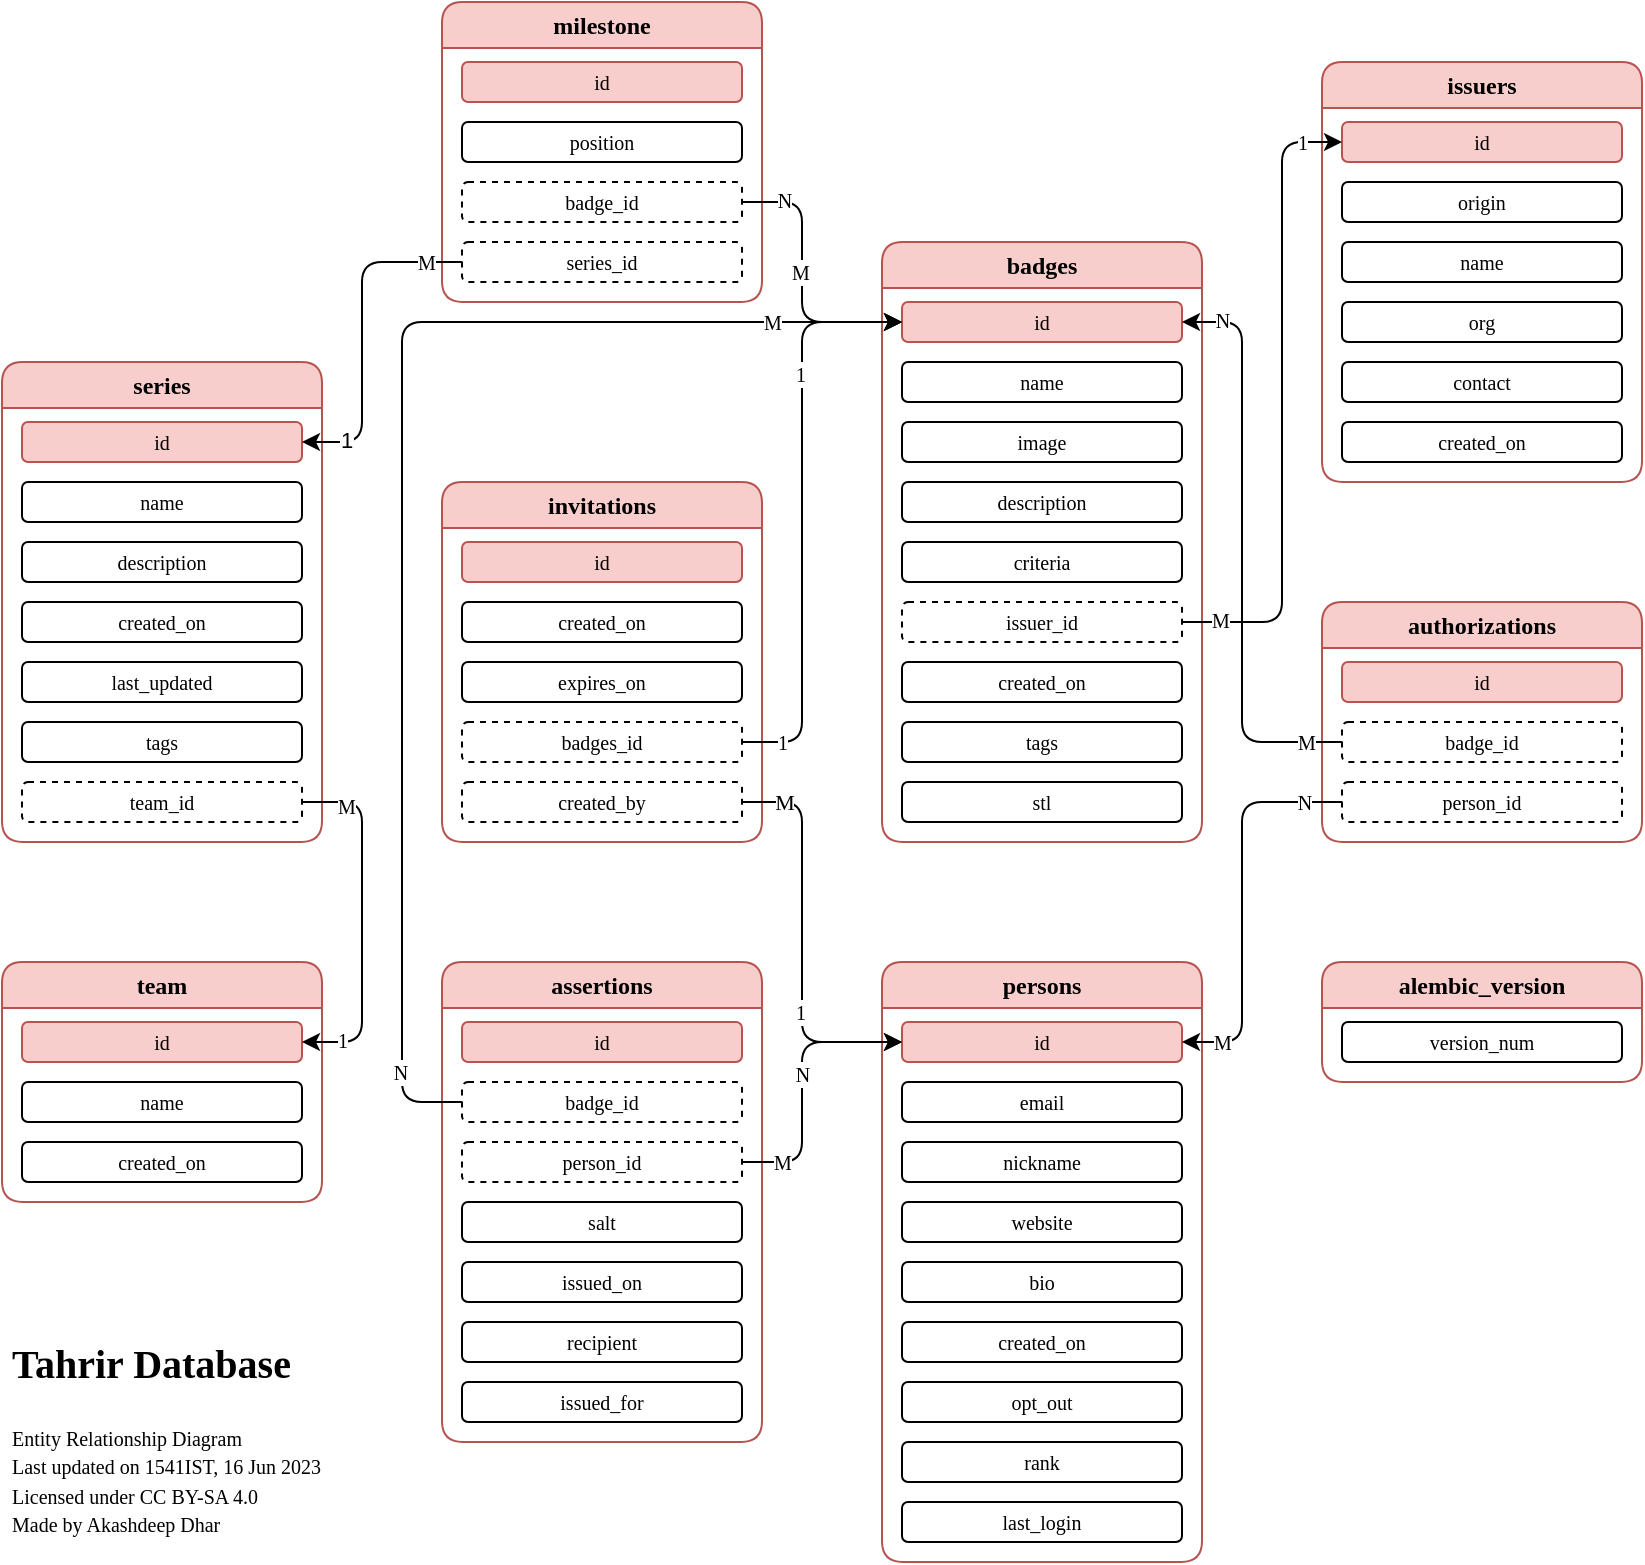 <mxfile version="21.4.0" type="device">
  <diagram name="Page-1" id="tG-fi7jxVLDGpoVH_Wuy">
    <mxGraphModel dx="1756" dy="1751" grid="1" gridSize="10" guides="1" tooltips="1" connect="1" arrows="1" fold="1" page="1" pageScale="1" pageWidth="850" pageHeight="1100" math="0" shadow="0">
      <root>
        <mxCell id="0" />
        <mxCell id="1" parent="0" />
        <mxCell id="z2xYvnzUwYUdNyKTKD9s-1" value="&lt;font data-font-src=&quot;https://fonts.googleapis.com/css?family=JetBrains+Mono&quot; face=&quot;JetBrains Mono&quot;&gt;alembic_version&lt;/font&gt;" style="swimlane;whiteSpace=wrap;html=1;rounded=1;fillColor=#f8cecc;strokeColor=#b85450;" parent="1" vertex="1">
          <mxGeometry x="520" y="180" width="160" height="60" as="geometry" />
        </mxCell>
        <mxCell id="z2xYvnzUwYUdNyKTKD9s-5" value="&lt;font style=&quot;font-size: 10px;&quot; data-font-src=&quot;https://fonts.googleapis.com/css?family=JetBrains+Mono&quot; face=&quot;JetBrains Mono&quot;&gt;version_num&lt;/font&gt;" style="rounded=1;whiteSpace=wrap;html=1;" parent="z2xYvnzUwYUdNyKTKD9s-1" vertex="1">
          <mxGeometry x="10" y="30" width="140" height="20" as="geometry" />
        </mxCell>
        <mxCell id="z2xYvnzUwYUdNyKTKD9s-3" value="&lt;font face=&quot;JetBrains Mono&quot;&gt;assertions&lt;/font&gt;" style="swimlane;whiteSpace=wrap;html=1;rounded=1;fillColor=#f8cecc;strokeColor=#b85450;" parent="1" vertex="1">
          <mxGeometry x="80" y="180" width="160" height="240" as="geometry" />
        </mxCell>
        <mxCell id="z2xYvnzUwYUdNyKTKD9s-7" value="&lt;font face=&quot;JetBrains Mono&quot;&gt;&lt;span style=&quot;font-size: 10px;&quot;&gt;id&lt;/span&gt;&lt;/font&gt;" style="rounded=1;whiteSpace=wrap;html=1;fillColor=#f8cecc;strokeColor=#b85450;" parent="z2xYvnzUwYUdNyKTKD9s-3" vertex="1">
          <mxGeometry x="10" y="30" width="140" height="20" as="geometry" />
        </mxCell>
        <mxCell id="z2xYvnzUwYUdNyKTKD9s-8" value="&lt;font face=&quot;JetBrains Mono&quot;&gt;&lt;span style=&quot;font-size: 10px;&quot;&gt;badge_id&lt;/span&gt;&lt;/font&gt;" style="rounded=1;whiteSpace=wrap;html=1;dashed=1;" parent="z2xYvnzUwYUdNyKTKD9s-3" vertex="1">
          <mxGeometry x="10" y="60" width="140" height="20" as="geometry" />
        </mxCell>
        <mxCell id="z2xYvnzUwYUdNyKTKD9s-9" value="&lt;font face=&quot;JetBrains Mono&quot;&gt;&lt;span style=&quot;font-size: 10px;&quot;&gt;person_id&lt;/span&gt;&lt;/font&gt;" style="rounded=1;whiteSpace=wrap;html=1;dashed=1;" parent="z2xYvnzUwYUdNyKTKD9s-3" vertex="1">
          <mxGeometry x="10" y="90" width="140" height="20" as="geometry" />
        </mxCell>
        <mxCell id="z2xYvnzUwYUdNyKTKD9s-10" value="&lt;font face=&quot;JetBrains Mono&quot;&gt;&lt;span style=&quot;font-size: 10px;&quot;&gt;salt&lt;/span&gt;&lt;/font&gt;" style="rounded=1;whiteSpace=wrap;html=1;" parent="z2xYvnzUwYUdNyKTKD9s-3" vertex="1">
          <mxGeometry x="10" y="120" width="140" height="20" as="geometry" />
        </mxCell>
        <mxCell id="z2xYvnzUwYUdNyKTKD9s-11" value="&lt;font face=&quot;JetBrains Mono&quot;&gt;&lt;span style=&quot;font-size: 10px;&quot;&gt;issued_on&lt;/span&gt;&lt;/font&gt;" style="rounded=1;whiteSpace=wrap;html=1;" parent="z2xYvnzUwYUdNyKTKD9s-3" vertex="1">
          <mxGeometry x="10" y="150" width="140" height="20" as="geometry" />
        </mxCell>
        <mxCell id="z2xYvnzUwYUdNyKTKD9s-12" value="&lt;font face=&quot;JetBrains Mono&quot;&gt;&lt;span style=&quot;font-size: 10px;&quot;&gt;recipient&lt;/span&gt;&lt;/font&gt;" style="rounded=1;whiteSpace=wrap;html=1;" parent="z2xYvnzUwYUdNyKTKD9s-3" vertex="1">
          <mxGeometry x="10" y="180" width="140" height="20" as="geometry" />
        </mxCell>
        <mxCell id="z2xYvnzUwYUdNyKTKD9s-13" value="&lt;font face=&quot;JetBrains Mono&quot;&gt;&lt;span style=&quot;font-size: 10px;&quot;&gt;issued_for&lt;/span&gt;&lt;/font&gt;" style="rounded=1;whiteSpace=wrap;html=1;" parent="z2xYvnzUwYUdNyKTKD9s-3" vertex="1">
          <mxGeometry x="10" y="210" width="140" height="20" as="geometry" />
        </mxCell>
        <mxCell id="z2xYvnzUwYUdNyKTKD9s-14" value="&lt;font face=&quot;JetBrains Mono&quot;&gt;authorizations&lt;/font&gt;" style="swimlane;whiteSpace=wrap;html=1;rounded=1;fillColor=#f8cecc;strokeColor=#b85450;" parent="1" vertex="1">
          <mxGeometry x="520" width="160" height="120" as="geometry" />
        </mxCell>
        <mxCell id="z2xYvnzUwYUdNyKTKD9s-15" value="&lt;font face=&quot;JetBrains Mono&quot;&gt;&lt;span style=&quot;font-size: 10px;&quot;&gt;id&lt;/span&gt;&lt;/font&gt;" style="rounded=1;whiteSpace=wrap;html=1;strokeWidth=1;fillColor=#f8cecc;strokeColor=#b85450;" parent="z2xYvnzUwYUdNyKTKD9s-14" vertex="1">
          <mxGeometry x="10" y="30" width="140" height="20" as="geometry" />
        </mxCell>
        <mxCell id="z2xYvnzUwYUdNyKTKD9s-16" value="&lt;font face=&quot;JetBrains Mono&quot;&gt;&lt;span style=&quot;font-size: 10px;&quot;&gt;badge_id&lt;/span&gt;&lt;/font&gt;" style="rounded=1;whiteSpace=wrap;html=1;dashed=1;" parent="z2xYvnzUwYUdNyKTKD9s-14" vertex="1">
          <mxGeometry x="10" y="60" width="140" height="20" as="geometry" />
        </mxCell>
        <mxCell id="z2xYvnzUwYUdNyKTKD9s-17" value="&lt;font face=&quot;JetBrains Mono&quot;&gt;&lt;span style=&quot;font-size: 10px;&quot;&gt;person_id&lt;/span&gt;&lt;/font&gt;" style="rounded=1;whiteSpace=wrap;html=1;dashed=1;" parent="z2xYvnzUwYUdNyKTKD9s-14" vertex="1">
          <mxGeometry x="10" y="90" width="140" height="20" as="geometry" />
        </mxCell>
        <mxCell id="z2xYvnzUwYUdNyKTKD9s-22" value="&lt;font face=&quot;JetBrains Mono&quot;&gt;badges&lt;/font&gt;" style="swimlane;whiteSpace=wrap;html=1;rounded=1;fillColor=#f8cecc;strokeColor=#b85450;" parent="1" vertex="1">
          <mxGeometry x="300" y="-180" width="160" height="300" as="geometry" />
        </mxCell>
        <mxCell id="z2xYvnzUwYUdNyKTKD9s-23" value="&lt;font face=&quot;JetBrains Mono&quot;&gt;&lt;span style=&quot;font-size: 10px;&quot;&gt;id&lt;/span&gt;&lt;/font&gt;" style="rounded=1;whiteSpace=wrap;html=1;fillColor=#f8cecc;strokeColor=#b85450;glass=0;" parent="z2xYvnzUwYUdNyKTKD9s-22" vertex="1">
          <mxGeometry x="10" y="30" width="140" height="20" as="geometry" />
        </mxCell>
        <mxCell id="z2xYvnzUwYUdNyKTKD9s-24" value="&lt;font face=&quot;JetBrains Mono&quot;&gt;&lt;span style=&quot;font-size: 10px;&quot;&gt;name&lt;/span&gt;&lt;/font&gt;" style="rounded=1;whiteSpace=wrap;html=1;" parent="z2xYvnzUwYUdNyKTKD9s-22" vertex="1">
          <mxGeometry x="10" y="60" width="140" height="20" as="geometry" />
        </mxCell>
        <mxCell id="z2xYvnzUwYUdNyKTKD9s-25" value="&lt;font face=&quot;JetBrains Mono&quot;&gt;&lt;span style=&quot;font-size: 10px;&quot;&gt;image&lt;/span&gt;&lt;/font&gt;" style="rounded=1;whiteSpace=wrap;html=1;" parent="z2xYvnzUwYUdNyKTKD9s-22" vertex="1">
          <mxGeometry x="10" y="90" width="140" height="20" as="geometry" />
        </mxCell>
        <mxCell id="z2xYvnzUwYUdNyKTKD9s-26" value="&lt;font face=&quot;JetBrains Mono&quot;&gt;&lt;span style=&quot;font-size: 10px;&quot;&gt;description&lt;/span&gt;&lt;/font&gt;" style="rounded=1;whiteSpace=wrap;html=1;" parent="z2xYvnzUwYUdNyKTKD9s-22" vertex="1">
          <mxGeometry x="10" y="120" width="140" height="20" as="geometry" />
        </mxCell>
        <mxCell id="z2xYvnzUwYUdNyKTKD9s-27" value="&lt;font face=&quot;JetBrains Mono&quot;&gt;&lt;span style=&quot;font-size: 10px;&quot;&gt;criteria&lt;/span&gt;&lt;/font&gt;" style="rounded=1;whiteSpace=wrap;html=1;" parent="z2xYvnzUwYUdNyKTKD9s-22" vertex="1">
          <mxGeometry x="10" y="150" width="140" height="20" as="geometry" />
        </mxCell>
        <mxCell id="z2xYvnzUwYUdNyKTKD9s-28" value="&lt;font face=&quot;JetBrains Mono&quot;&gt;&lt;span style=&quot;font-size: 10px;&quot;&gt;issuer_id&lt;/span&gt;&lt;/font&gt;" style="rounded=1;whiteSpace=wrap;html=1;dashed=1;" parent="z2xYvnzUwYUdNyKTKD9s-22" vertex="1">
          <mxGeometry x="10" y="180" width="140" height="20" as="geometry" />
        </mxCell>
        <mxCell id="z2xYvnzUwYUdNyKTKD9s-29" value="&lt;font face=&quot;JetBrains Mono&quot;&gt;&lt;span style=&quot;font-size: 10px;&quot;&gt;created_on&lt;/span&gt;&lt;/font&gt;" style="rounded=1;whiteSpace=wrap;html=1;" parent="z2xYvnzUwYUdNyKTKD9s-22" vertex="1">
          <mxGeometry x="10" y="210" width="140" height="20" as="geometry" />
        </mxCell>
        <mxCell id="z2xYvnzUwYUdNyKTKD9s-30" value="&lt;font face=&quot;JetBrains Mono&quot;&gt;&lt;span style=&quot;font-size: 10px;&quot;&gt;tags&lt;/span&gt;&lt;/font&gt;" style="rounded=1;whiteSpace=wrap;html=1;" parent="z2xYvnzUwYUdNyKTKD9s-22" vertex="1">
          <mxGeometry x="10" y="240" width="140" height="20" as="geometry" />
        </mxCell>
        <mxCell id="z2xYvnzUwYUdNyKTKD9s-31" value="&lt;font face=&quot;JetBrains Mono&quot;&gt;&lt;span style=&quot;font-size: 10px;&quot;&gt;stl&lt;/span&gt;&lt;/font&gt;" style="rounded=1;whiteSpace=wrap;html=1;" parent="z2xYvnzUwYUdNyKTKD9s-22" vertex="1">
          <mxGeometry x="10" y="270" width="140" height="20" as="geometry" />
        </mxCell>
        <mxCell id="z2xYvnzUwYUdNyKTKD9s-40" value="&lt;font face=&quot;JetBrains Mono&quot;&gt;issuers&lt;/font&gt;" style="swimlane;whiteSpace=wrap;html=1;rounded=1;fillColor=#f8cecc;strokeColor=#b85450;" parent="1" vertex="1">
          <mxGeometry x="520" y="-270" width="160" height="210" as="geometry" />
        </mxCell>
        <mxCell id="z2xYvnzUwYUdNyKTKD9s-41" value="&lt;font face=&quot;JetBrains Mono&quot;&gt;&lt;span style=&quot;font-size: 10px;&quot;&gt;id&lt;/span&gt;&lt;/font&gt;" style="rounded=1;whiteSpace=wrap;html=1;strokeWidth=1;fillColor=#f8cecc;strokeColor=#b85450;" parent="z2xYvnzUwYUdNyKTKD9s-40" vertex="1">
          <mxGeometry x="10" y="30" width="140" height="20" as="geometry" />
        </mxCell>
        <mxCell id="z2xYvnzUwYUdNyKTKD9s-42" value="&lt;font face=&quot;JetBrains Mono&quot;&gt;&lt;span style=&quot;font-size: 10px;&quot;&gt;origin&lt;/span&gt;&lt;/font&gt;" style="rounded=1;whiteSpace=wrap;html=1;" parent="z2xYvnzUwYUdNyKTKD9s-40" vertex="1">
          <mxGeometry x="10" y="60" width="140" height="20" as="geometry" />
        </mxCell>
        <mxCell id="z2xYvnzUwYUdNyKTKD9s-43" value="&lt;font face=&quot;JetBrains Mono&quot;&gt;&lt;span style=&quot;font-size: 10px;&quot;&gt;name&lt;/span&gt;&lt;/font&gt;" style="rounded=1;whiteSpace=wrap;html=1;" parent="z2xYvnzUwYUdNyKTKD9s-40" vertex="1">
          <mxGeometry x="10" y="90" width="140" height="20" as="geometry" />
        </mxCell>
        <mxCell id="z2xYvnzUwYUdNyKTKD9s-44" value="&lt;font face=&quot;JetBrains Mono&quot;&gt;&lt;span style=&quot;font-size: 10px;&quot;&gt;org&lt;/span&gt;&lt;/font&gt;" style="rounded=1;whiteSpace=wrap;html=1;" parent="z2xYvnzUwYUdNyKTKD9s-40" vertex="1">
          <mxGeometry x="10" y="120" width="140" height="20" as="geometry" />
        </mxCell>
        <mxCell id="z2xYvnzUwYUdNyKTKD9s-45" value="&lt;font face=&quot;JetBrains Mono&quot;&gt;&lt;span style=&quot;font-size: 10px;&quot;&gt;contact&lt;/span&gt;&lt;/font&gt;" style="rounded=1;whiteSpace=wrap;html=1;" parent="z2xYvnzUwYUdNyKTKD9s-40" vertex="1">
          <mxGeometry x="10" y="150" width="140" height="20" as="geometry" />
        </mxCell>
        <mxCell id="z2xYvnzUwYUdNyKTKD9s-46" value="&lt;font face=&quot;JetBrains Mono&quot;&gt;&lt;span style=&quot;font-size: 10px;&quot;&gt;created_on&lt;/span&gt;&lt;/font&gt;" style="rounded=1;whiteSpace=wrap;html=1;" parent="z2xYvnzUwYUdNyKTKD9s-40" vertex="1">
          <mxGeometry x="10" y="180" width="140" height="20" as="geometry" />
        </mxCell>
        <mxCell id="z2xYvnzUwYUdNyKTKD9s-47" value="&lt;font face=&quot;JetBrains Mono&quot;&gt;milestone&lt;/font&gt;" style="swimlane;whiteSpace=wrap;html=1;rounded=1;fillColor=#f8cecc;strokeColor=#b85450;" parent="1" vertex="1">
          <mxGeometry x="80" y="-300" width="160" height="150" as="geometry" />
        </mxCell>
        <mxCell id="z2xYvnzUwYUdNyKTKD9s-48" value="&lt;font face=&quot;JetBrains Mono&quot;&gt;&lt;span style=&quot;font-size: 10px;&quot;&gt;id&lt;/span&gt;&lt;/font&gt;" style="rounded=1;whiteSpace=wrap;html=1;strokeWidth=1;fillColor=#f8cecc;strokeColor=#b85450;" parent="z2xYvnzUwYUdNyKTKD9s-47" vertex="1">
          <mxGeometry x="10" y="30" width="140" height="20" as="geometry" />
        </mxCell>
        <mxCell id="z2xYvnzUwYUdNyKTKD9s-49" value="&lt;font face=&quot;JetBrains Mono&quot;&gt;&lt;span style=&quot;font-size: 10px;&quot;&gt;position&lt;/span&gt;&lt;/font&gt;" style="rounded=1;whiteSpace=wrap;html=1;" parent="z2xYvnzUwYUdNyKTKD9s-47" vertex="1">
          <mxGeometry x="10" y="60" width="140" height="20" as="geometry" />
        </mxCell>
        <mxCell id="z2xYvnzUwYUdNyKTKD9s-50" value="&lt;font face=&quot;JetBrains Mono&quot;&gt;&lt;span style=&quot;font-size: 10px;&quot;&gt;badge_id&lt;/span&gt;&lt;/font&gt;" style="rounded=1;whiteSpace=wrap;html=1;strokeColor=default;dashed=1;" parent="z2xYvnzUwYUdNyKTKD9s-47" vertex="1">
          <mxGeometry x="10" y="90" width="140" height="20" as="geometry" />
        </mxCell>
        <mxCell id="z2xYvnzUwYUdNyKTKD9s-51" value="&lt;font face=&quot;JetBrains Mono&quot;&gt;&lt;span style=&quot;font-size: 10px;&quot;&gt;series_id&lt;/span&gt;&lt;/font&gt;" style="rounded=1;whiteSpace=wrap;html=1;dashed=1;" parent="z2xYvnzUwYUdNyKTKD9s-47" vertex="1">
          <mxGeometry x="10" y="120" width="140" height="20" as="geometry" />
        </mxCell>
        <mxCell id="z2xYvnzUwYUdNyKTKD9s-54" value="&lt;font face=&quot;JetBrains Mono&quot;&gt;persons&lt;/font&gt;" style="swimlane;whiteSpace=wrap;html=1;rounded=1;fillColor=#f8cecc;strokeColor=#b85450;" parent="1" vertex="1">
          <mxGeometry x="300" y="180" width="160" height="300" as="geometry" />
        </mxCell>
        <mxCell id="z2xYvnzUwYUdNyKTKD9s-55" value="&lt;font face=&quot;JetBrains Mono&quot;&gt;&lt;span style=&quot;font-size: 10px;&quot;&gt;id&lt;/span&gt;&lt;/font&gt;" style="rounded=1;whiteSpace=wrap;html=1;strokeWidth=1;fillColor=#f8cecc;strokeColor=#b85450;" parent="z2xYvnzUwYUdNyKTKD9s-54" vertex="1">
          <mxGeometry x="10" y="30" width="140" height="20" as="geometry" />
        </mxCell>
        <mxCell id="z2xYvnzUwYUdNyKTKD9s-56" value="&lt;font face=&quot;JetBrains Mono&quot;&gt;&lt;span style=&quot;font-size: 10px;&quot;&gt;email&lt;/span&gt;&lt;/font&gt;" style="rounded=1;whiteSpace=wrap;html=1;" parent="z2xYvnzUwYUdNyKTKD9s-54" vertex="1">
          <mxGeometry x="10" y="60" width="140" height="20" as="geometry" />
        </mxCell>
        <mxCell id="z2xYvnzUwYUdNyKTKD9s-57" value="&lt;font face=&quot;JetBrains Mono&quot;&gt;&lt;span style=&quot;font-size: 10px;&quot;&gt;nickname&lt;/span&gt;&lt;/font&gt;" style="rounded=1;whiteSpace=wrap;html=1;" parent="z2xYvnzUwYUdNyKTKD9s-54" vertex="1">
          <mxGeometry x="10" y="90" width="140" height="20" as="geometry" />
        </mxCell>
        <mxCell id="z2xYvnzUwYUdNyKTKD9s-61" value="&lt;font face=&quot;JetBrains Mono&quot;&gt;&lt;span style=&quot;font-size: 10px;&quot;&gt;website&lt;/span&gt;&lt;/font&gt;" style="rounded=1;whiteSpace=wrap;html=1;" parent="z2xYvnzUwYUdNyKTKD9s-54" vertex="1">
          <mxGeometry x="10" y="120" width="140" height="20" as="geometry" />
        </mxCell>
        <mxCell id="z2xYvnzUwYUdNyKTKD9s-62" value="&lt;font face=&quot;JetBrains Mono&quot;&gt;&lt;span style=&quot;font-size: 10px;&quot;&gt;bio&lt;/span&gt;&lt;/font&gt;" style="rounded=1;whiteSpace=wrap;html=1;" parent="z2xYvnzUwYUdNyKTKD9s-54" vertex="1">
          <mxGeometry x="10" y="150" width="140" height="20" as="geometry" />
        </mxCell>
        <mxCell id="z2xYvnzUwYUdNyKTKD9s-63" value="&lt;font face=&quot;JetBrains Mono&quot;&gt;&lt;span style=&quot;font-size: 10px;&quot;&gt;created_on&lt;/span&gt;&lt;/font&gt;" style="rounded=1;whiteSpace=wrap;html=1;" parent="z2xYvnzUwYUdNyKTKD9s-54" vertex="1">
          <mxGeometry x="10" y="180" width="140" height="20" as="geometry" />
        </mxCell>
        <mxCell id="z2xYvnzUwYUdNyKTKD9s-64" value="&lt;font face=&quot;JetBrains Mono&quot;&gt;&lt;span style=&quot;font-size: 10px;&quot;&gt;opt_out&lt;/span&gt;&lt;/font&gt;" style="rounded=1;whiteSpace=wrap;html=1;" parent="z2xYvnzUwYUdNyKTKD9s-54" vertex="1">
          <mxGeometry x="10" y="210" width="140" height="20" as="geometry" />
        </mxCell>
        <mxCell id="z2xYvnzUwYUdNyKTKD9s-65" value="&lt;font face=&quot;JetBrains Mono&quot;&gt;&lt;span style=&quot;font-size: 10px;&quot;&gt;rank&lt;/span&gt;&lt;/font&gt;" style="rounded=1;whiteSpace=wrap;html=1;" parent="z2xYvnzUwYUdNyKTKD9s-54" vertex="1">
          <mxGeometry x="10" y="240" width="140" height="20" as="geometry" />
        </mxCell>
        <mxCell id="z2xYvnzUwYUdNyKTKD9s-66" value="&lt;font face=&quot;JetBrains Mono&quot;&gt;&lt;span style=&quot;font-size: 10px;&quot;&gt;last_login&lt;/span&gt;&lt;/font&gt;" style="rounded=1;whiteSpace=wrap;html=1;" parent="z2xYvnzUwYUdNyKTKD9s-54" vertex="1">
          <mxGeometry x="10" y="270" width="140" height="20" as="geometry" />
        </mxCell>
        <mxCell id="z2xYvnzUwYUdNyKTKD9s-68" value="&lt;font face=&quot;JetBrains Mono&quot;&gt;series&lt;/font&gt;" style="swimlane;whiteSpace=wrap;html=1;rounded=1;fillColor=#f8cecc;strokeColor=#b85450;" parent="1" vertex="1">
          <mxGeometry x="-140" y="-120" width="160" height="240" as="geometry" />
        </mxCell>
        <mxCell id="z2xYvnzUwYUdNyKTKD9s-69" value="&lt;font face=&quot;JetBrains Mono&quot;&gt;&lt;span style=&quot;font-size: 10px;&quot;&gt;id&lt;/span&gt;&lt;/font&gt;" style="rounded=1;whiteSpace=wrap;html=1;strokeWidth=1;fillColor=#f8cecc;strokeColor=#b85450;" parent="z2xYvnzUwYUdNyKTKD9s-68" vertex="1">
          <mxGeometry x="10" y="30" width="140" height="20" as="geometry" />
        </mxCell>
        <mxCell id="z2xYvnzUwYUdNyKTKD9s-70" value="&lt;font face=&quot;JetBrains Mono&quot;&gt;&lt;span style=&quot;font-size: 10px;&quot;&gt;name&lt;/span&gt;&lt;/font&gt;" style="rounded=1;whiteSpace=wrap;html=1;" parent="z2xYvnzUwYUdNyKTKD9s-68" vertex="1">
          <mxGeometry x="10" y="60" width="140" height="20" as="geometry" />
        </mxCell>
        <mxCell id="z2xYvnzUwYUdNyKTKD9s-71" value="&lt;font face=&quot;JetBrains Mono&quot;&gt;&lt;span style=&quot;font-size: 10px;&quot;&gt;description&lt;/span&gt;&lt;/font&gt;" style="rounded=1;whiteSpace=wrap;html=1;strokeColor=default;" parent="z2xYvnzUwYUdNyKTKD9s-68" vertex="1">
          <mxGeometry x="10" y="90" width="140" height="20" as="geometry" />
        </mxCell>
        <mxCell id="z2xYvnzUwYUdNyKTKD9s-72" value="&lt;font face=&quot;JetBrains Mono&quot;&gt;&lt;span style=&quot;font-size: 10px;&quot;&gt;created_on&lt;/span&gt;&lt;/font&gt;" style="rounded=1;whiteSpace=wrap;html=1;" parent="z2xYvnzUwYUdNyKTKD9s-68" vertex="1">
          <mxGeometry x="10" y="120" width="140" height="20" as="geometry" />
        </mxCell>
        <mxCell id="z2xYvnzUwYUdNyKTKD9s-73" value="&lt;font face=&quot;JetBrains Mono&quot;&gt;&lt;span style=&quot;font-size: 10px;&quot;&gt;last_updated&lt;/span&gt;&lt;/font&gt;" style="rounded=1;whiteSpace=wrap;html=1;" parent="z2xYvnzUwYUdNyKTKD9s-68" vertex="1">
          <mxGeometry x="10" y="150" width="140" height="20" as="geometry" />
        </mxCell>
        <mxCell id="z2xYvnzUwYUdNyKTKD9s-74" value="&lt;font face=&quot;JetBrains Mono&quot;&gt;&lt;span style=&quot;font-size: 10px;&quot;&gt;tags&lt;/span&gt;&lt;/font&gt;" style="rounded=1;whiteSpace=wrap;html=1;" parent="z2xYvnzUwYUdNyKTKD9s-68" vertex="1">
          <mxGeometry x="10" y="180" width="140" height="20" as="geometry" />
        </mxCell>
        <mxCell id="z2xYvnzUwYUdNyKTKD9s-75" value="&lt;font face=&quot;JetBrains Mono&quot;&gt;&lt;span style=&quot;font-size: 10px;&quot;&gt;team_id&lt;/span&gt;&lt;/font&gt;" style="rounded=1;whiteSpace=wrap;html=1;dashed=1;" parent="z2xYvnzUwYUdNyKTKD9s-68" vertex="1">
          <mxGeometry x="10" y="210" width="140" height="20" as="geometry" />
        </mxCell>
        <mxCell id="z2xYvnzUwYUdNyKTKD9s-93" value="&lt;font face=&quot;JetBrains Mono&quot;&gt;invitations&lt;/font&gt;" style="swimlane;whiteSpace=wrap;html=1;rounded=1;fillColor=#f8cecc;strokeColor=#b85450;" parent="1" vertex="1">
          <mxGeometry x="80" y="-60" width="160" height="180" as="geometry" />
        </mxCell>
        <mxCell id="z2xYvnzUwYUdNyKTKD9s-94" value="&lt;font face=&quot;JetBrains Mono&quot;&gt;&lt;span style=&quot;font-size: 10px;&quot;&gt;id&lt;/span&gt;&lt;/font&gt;" style="rounded=1;whiteSpace=wrap;html=1;strokeWidth=1;fillColor=#f8cecc;strokeColor=#b85450;" parent="z2xYvnzUwYUdNyKTKD9s-93" vertex="1">
          <mxGeometry x="10" y="30" width="140" height="20" as="geometry" />
        </mxCell>
        <mxCell id="z2xYvnzUwYUdNyKTKD9s-95" value="&lt;font face=&quot;JetBrains Mono&quot;&gt;&lt;span style=&quot;font-size: 10px;&quot;&gt;created_on&lt;/span&gt;&lt;/font&gt;" style="rounded=1;whiteSpace=wrap;html=1;" parent="z2xYvnzUwYUdNyKTKD9s-93" vertex="1">
          <mxGeometry x="10" y="60" width="140" height="20" as="geometry" />
        </mxCell>
        <mxCell id="z2xYvnzUwYUdNyKTKD9s-96" value="&lt;font face=&quot;JetBrains Mono&quot;&gt;&lt;span style=&quot;font-size: 10px;&quot;&gt;expires_on&lt;/span&gt;&lt;/font&gt;" style="rounded=1;whiteSpace=wrap;html=1;" parent="z2xYvnzUwYUdNyKTKD9s-93" vertex="1">
          <mxGeometry x="10" y="90" width="140" height="20" as="geometry" />
        </mxCell>
        <mxCell id="z2xYvnzUwYUdNyKTKD9s-97" value="&lt;font face=&quot;JetBrains Mono&quot;&gt;&lt;span style=&quot;font-size: 10px;&quot;&gt;badges_id&lt;/span&gt;&lt;/font&gt;" style="rounded=1;whiteSpace=wrap;html=1;dashed=1;" parent="z2xYvnzUwYUdNyKTKD9s-93" vertex="1">
          <mxGeometry x="10" y="120" width="140" height="20" as="geometry" />
        </mxCell>
        <mxCell id="z2xYvnzUwYUdNyKTKD9s-98" value="&lt;font face=&quot;JetBrains Mono&quot;&gt;&lt;span style=&quot;font-size: 10px;&quot;&gt;created_by&lt;/span&gt;&lt;/font&gt;" style="rounded=1;whiteSpace=wrap;html=1;dashed=1;" parent="z2xYvnzUwYUdNyKTKD9s-93" vertex="1">
          <mxGeometry x="10" y="150" width="140" height="20" as="geometry" />
        </mxCell>
        <mxCell id="z2xYvnzUwYUdNyKTKD9s-100" style="edgeStyle=orthogonalEdgeStyle;rounded=1;orthogonalLoop=1;jettySize=auto;html=1;entryX=1;entryY=0.5;entryDx=0;entryDy=0;" parent="1" source="z2xYvnzUwYUdNyKTKD9s-16" target="z2xYvnzUwYUdNyKTKD9s-23" edge="1">
          <mxGeometry relative="1" as="geometry">
            <Array as="points">
              <mxPoint x="480" y="70" />
              <mxPoint x="480" y="-140" />
            </Array>
          </mxGeometry>
        </mxCell>
        <mxCell id="MAN_2uhMY05MkQZMrDMR-1" value="&lt;font style=&quot;font-size: 10px;&quot; data-font-src=&quot;https://fonts.googleapis.com/css?family=JetBrains+Mono&quot; face=&quot;JetBrains Mono&quot;&gt;M&lt;/font&gt;" style="edgeLabel;html=1;align=center;verticalAlign=middle;resizable=0;points=[];" vertex="1" connectable="0" parent="z2xYvnzUwYUdNyKTKD9s-100">
          <mxGeometry x="-0.872" relative="1" as="geometry">
            <mxPoint as="offset" />
          </mxGeometry>
        </mxCell>
        <mxCell id="MAN_2uhMY05MkQZMrDMR-14" value="&lt;font style=&quot;font-size: 10px;&quot; data-font-src=&quot;https://fonts.googleapis.com/css?family=JetBrains+Mono&quot; face=&quot;JetBrains Mono&quot;&gt;N&lt;/font&gt;" style="edgeLabel;html=1;align=center;verticalAlign=middle;resizable=0;points=[];" vertex="1" connectable="0" parent="z2xYvnzUwYUdNyKTKD9s-100">
          <mxGeometry x="0.848" y="-1" relative="1" as="geometry">
            <mxPoint x="-2" as="offset" />
          </mxGeometry>
        </mxCell>
        <mxCell id="z2xYvnzUwYUdNyKTKD9s-101" style="edgeStyle=orthogonalEdgeStyle;orthogonalLoop=1;jettySize=auto;html=1;entryX=1;entryY=0.5;entryDx=0;entryDy=0;rounded=1;" parent="1" source="z2xYvnzUwYUdNyKTKD9s-17" target="z2xYvnzUwYUdNyKTKD9s-55" edge="1">
          <mxGeometry relative="1" as="geometry">
            <Array as="points">
              <mxPoint x="480" y="100" />
              <mxPoint x="480" y="220" />
            </Array>
          </mxGeometry>
        </mxCell>
        <mxCell id="MAN_2uhMY05MkQZMrDMR-2" value="&lt;font style=&quot;font-size: 10px;&quot; data-font-src=&quot;https://fonts.googleapis.com/css?family=JetBrains+Mono&quot; face=&quot;JetBrains Mono&quot;&gt;N&lt;/font&gt;" style="edgeLabel;html=1;align=center;verticalAlign=middle;resizable=0;points=[];" vertex="1" connectable="0" parent="z2xYvnzUwYUdNyKTKD9s-101">
          <mxGeometry x="-0.837" y="-2" relative="1" as="geometry">
            <mxPoint x="-3" y="2" as="offset" />
          </mxGeometry>
        </mxCell>
        <mxCell id="MAN_2uhMY05MkQZMrDMR-15" value="&lt;font data-font-src=&quot;https://fonts.googleapis.com/css?family=JetBrains+Mono&quot; face=&quot;JetBrains Mono&quot; style=&quot;font-size: 10px;&quot;&gt;M&lt;/font&gt;" style="edgeLabel;html=1;align=center;verticalAlign=middle;resizable=0;points=[];" vertex="1" connectable="0" parent="z2xYvnzUwYUdNyKTKD9s-101">
          <mxGeometry x="0.769" relative="1" as="geometry">
            <mxPoint x="-3" as="offset" />
          </mxGeometry>
        </mxCell>
        <mxCell id="z2xYvnzUwYUdNyKTKD9s-102" style="edgeStyle=orthogonalEdgeStyle;rounded=1;orthogonalLoop=1;jettySize=auto;html=1;entryX=0;entryY=0.5;entryDx=0;entryDy=0;" parent="1" source="z2xYvnzUwYUdNyKTKD9s-97" target="z2xYvnzUwYUdNyKTKD9s-23" edge="1">
          <mxGeometry relative="1" as="geometry">
            <Array as="points">
              <mxPoint x="260" y="70" />
              <mxPoint x="260" y="-140" />
            </Array>
          </mxGeometry>
        </mxCell>
        <mxCell id="MAN_2uhMY05MkQZMrDMR-6" value="&lt;font style=&quot;font-size: 10px;&quot; data-font-src=&quot;https://fonts.googleapis.com/css?family=JetBrains+Mono&quot; face=&quot;JetBrains Mono&quot;&gt;1&lt;/font&gt;" style="edgeLabel;html=1;align=center;verticalAlign=middle;resizable=0;points=[];" vertex="1" connectable="0" parent="z2xYvnzUwYUdNyKTKD9s-102">
          <mxGeometry x="-0.844" relative="1" as="geometry">
            <mxPoint x="-3" as="offset" />
          </mxGeometry>
        </mxCell>
        <mxCell id="MAN_2uhMY05MkQZMrDMR-7" value="&lt;font style=&quot;font-size: 10px;&quot; data-font-src=&quot;https://fonts.googleapis.com/css?family=JetBrains+Mono&quot; face=&quot;JetBrains Mono&quot;&gt;1&lt;/font&gt;" style="edgeLabel;html=1;align=center;verticalAlign=middle;resizable=0;points=[];" vertex="1" connectable="0" parent="z2xYvnzUwYUdNyKTKD9s-102">
          <mxGeometry x="0.479" y="1" relative="1" as="geometry">
            <mxPoint as="offset" />
          </mxGeometry>
        </mxCell>
        <mxCell id="z2xYvnzUwYUdNyKTKD9s-103" style="edgeStyle=orthogonalEdgeStyle;rounded=1;orthogonalLoop=1;jettySize=auto;html=1;entryX=0;entryY=0.5;entryDx=0;entryDy=0;" parent="1" source="z2xYvnzUwYUdNyKTKD9s-98" target="z2xYvnzUwYUdNyKTKD9s-55" edge="1">
          <mxGeometry relative="1" as="geometry">
            <Array as="points">
              <mxPoint x="260" y="100" />
              <mxPoint x="260" y="220" />
            </Array>
          </mxGeometry>
        </mxCell>
        <mxCell id="MAN_2uhMY05MkQZMrDMR-4" value="&lt;font data-font-src=&quot;https://fonts.googleapis.com/css?family=JetBrains+Mono&quot; face=&quot;JetBrains Mono&quot;&gt;M&lt;/font&gt;" style="edgeLabel;html=1;align=center;verticalAlign=middle;resizable=0;points=[];" vertex="1" connectable="0" parent="z2xYvnzUwYUdNyKTKD9s-103">
          <mxGeometry x="-0.797" relative="1" as="geometry">
            <mxPoint as="offset" />
          </mxGeometry>
        </mxCell>
        <mxCell id="MAN_2uhMY05MkQZMrDMR-5" value="&lt;font data-font-src=&quot;https://fonts.googleapis.com/css?family=JetBrains+Mono&quot; face=&quot;JetBrains Mono&quot; style=&quot;font-size: 10px;&quot;&gt;1&lt;/font&gt;" style="edgeLabel;html=1;align=center;verticalAlign=middle;resizable=0;points=[];" vertex="1" connectable="0" parent="z2xYvnzUwYUdNyKTKD9s-103">
          <mxGeometry x="0.35" y="-1" relative="1" as="geometry">
            <mxPoint as="offset" />
          </mxGeometry>
        </mxCell>
        <mxCell id="z2xYvnzUwYUdNyKTKD9s-105" style="edgeStyle=orthogonalEdgeStyle;rounded=1;orthogonalLoop=1;jettySize=auto;html=1;entryX=0;entryY=0.5;entryDx=0;entryDy=0;" parent="1" source="z2xYvnzUwYUdNyKTKD9s-9" target="z2xYvnzUwYUdNyKTKD9s-55" edge="1">
          <mxGeometry relative="1" as="geometry">
            <Array as="points">
              <mxPoint x="260" y="280" />
              <mxPoint x="260" y="220" />
            </Array>
          </mxGeometry>
        </mxCell>
        <mxCell id="MAN_2uhMY05MkQZMrDMR-16" value="&lt;font style=&quot;font-size: 10px;&quot; data-font-src=&quot;https://fonts.googleapis.com/css?family=JetBrains+Mono&quot; face=&quot;JetBrains Mono&quot;&gt;M&lt;/font&gt;" style="edgeLabel;html=1;align=center;verticalAlign=middle;resizable=0;points=[];" vertex="1" connectable="0" parent="z2xYvnzUwYUdNyKTKD9s-105">
          <mxGeometry x="-0.645" y="-2" relative="1" as="geometry">
            <mxPoint x="-5" y="-2" as="offset" />
          </mxGeometry>
        </mxCell>
        <mxCell id="MAN_2uhMY05MkQZMrDMR-17" value="&lt;font style=&quot;font-size: 10px;&quot; data-font-src=&quot;https://fonts.googleapis.com/css?family=JetBrains+Mono&quot; face=&quot;JetBrains Mono&quot;&gt;N&lt;/font&gt;" style="edgeLabel;html=1;align=center;verticalAlign=middle;resizable=0;points=[];" vertex="1" connectable="0" parent="z2xYvnzUwYUdNyKTKD9s-105">
          <mxGeometry x="0.06" y="-2" relative="1" as="geometry">
            <mxPoint x="-2" as="offset" />
          </mxGeometry>
        </mxCell>
        <mxCell id="z2xYvnzUwYUdNyKTKD9s-107" style="edgeStyle=orthogonalEdgeStyle;rounded=1;orthogonalLoop=1;jettySize=auto;html=1;entryX=0;entryY=0.5;entryDx=0;entryDy=0;" parent="1" source="z2xYvnzUwYUdNyKTKD9s-50" target="z2xYvnzUwYUdNyKTKD9s-23" edge="1">
          <mxGeometry relative="1" as="geometry">
            <Array as="points">
              <mxPoint x="260" y="-200" />
              <mxPoint x="260" y="-140" />
            </Array>
          </mxGeometry>
        </mxCell>
        <mxCell id="MAN_2uhMY05MkQZMrDMR-10" value="&lt;font style=&quot;font-size: 10px;&quot; data-font-src=&quot;https://fonts.googleapis.com/css?family=JetBrains+Mono&quot; face=&quot;JetBrains Mono&quot;&gt;M&lt;/font&gt;" style="edgeLabel;html=1;align=center;verticalAlign=middle;resizable=0;points=[];" vertex="1" connectable="0" parent="z2xYvnzUwYUdNyKTKD9s-107">
          <mxGeometry x="-0.011" y="-1" relative="1" as="geometry">
            <mxPoint y="-4" as="offset" />
          </mxGeometry>
        </mxCell>
        <mxCell id="MAN_2uhMY05MkQZMrDMR-11" value="&lt;font style=&quot;font-size: 10px;&quot; data-font-src=&quot;https://fonts.googleapis.com/css?family=JetBrains+Mono&quot; face=&quot;JetBrains Mono&quot;&gt;N&lt;/font&gt;" style="edgeLabel;html=1;align=center;verticalAlign=middle;resizable=0;points=[];" vertex="1" connectable="0" parent="z2xYvnzUwYUdNyKTKD9s-107">
          <mxGeometry x="-0.702" y="1" relative="1" as="geometry">
            <mxPoint as="offset" />
          </mxGeometry>
        </mxCell>
        <mxCell id="z2xYvnzUwYUdNyKTKD9s-108" style="edgeStyle=orthogonalEdgeStyle;rounded=1;orthogonalLoop=1;jettySize=auto;html=1;entryX=1;entryY=0.5;entryDx=0;entryDy=0;" parent="1" source="z2xYvnzUwYUdNyKTKD9s-51" target="z2xYvnzUwYUdNyKTKD9s-69" edge="1">
          <mxGeometry relative="1" as="geometry">
            <Array as="points">
              <mxPoint x="40" y="-170" />
              <mxPoint x="40" y="-80" />
            </Array>
          </mxGeometry>
        </mxCell>
        <mxCell id="MAN_2uhMY05MkQZMrDMR-18" value="&lt;font style=&quot;font-size: 10px;&quot; data-font-src=&quot;https://fonts.googleapis.com/css?family=JetBrains+Mono&quot; face=&quot;JetBrains Mono&quot;&gt;M&lt;/font&gt;" style="edgeLabel;html=1;align=center;verticalAlign=middle;resizable=0;points=[];" vertex="1" connectable="0" parent="z2xYvnzUwYUdNyKTKD9s-108">
          <mxGeometry x="-0.781" relative="1" as="geometry">
            <mxPoint as="offset" />
          </mxGeometry>
        </mxCell>
        <mxCell id="MAN_2uhMY05MkQZMrDMR-19" value="1" style="edgeLabel;html=1;align=center;verticalAlign=middle;resizable=0;points=[];" vertex="1" connectable="0" parent="z2xYvnzUwYUdNyKTKD9s-108">
          <mxGeometry x="0.748" y="-1" relative="1" as="geometry">
            <mxPoint as="offset" />
          </mxGeometry>
        </mxCell>
        <mxCell id="z2xYvnzUwYUdNyKTKD9s-109" value="&lt;font face=&quot;JetBrains Mono&quot;&gt;team&lt;/font&gt;" style="swimlane;whiteSpace=wrap;html=1;rounded=1;fillColor=#f8cecc;strokeColor=#b85450;" parent="1" vertex="1">
          <mxGeometry x="-140" y="180" width="160" height="120" as="geometry" />
        </mxCell>
        <mxCell id="z2xYvnzUwYUdNyKTKD9s-110" value="&lt;font face=&quot;JetBrains Mono&quot;&gt;&lt;span style=&quot;font-size: 10px;&quot;&gt;id&lt;/span&gt;&lt;/font&gt;" style="rounded=1;whiteSpace=wrap;html=1;strokeWidth=1;fillColor=#f8cecc;strokeColor=#b85450;" parent="z2xYvnzUwYUdNyKTKD9s-109" vertex="1">
          <mxGeometry x="10" y="30" width="140" height="20" as="geometry" />
        </mxCell>
        <mxCell id="z2xYvnzUwYUdNyKTKD9s-111" value="&lt;font face=&quot;JetBrains Mono&quot;&gt;&lt;span style=&quot;font-size: 10px;&quot;&gt;name&lt;/span&gt;&lt;/font&gt;" style="rounded=1;whiteSpace=wrap;html=1;" parent="z2xYvnzUwYUdNyKTKD9s-109" vertex="1">
          <mxGeometry x="10" y="60" width="140" height="20" as="geometry" />
        </mxCell>
        <mxCell id="z2xYvnzUwYUdNyKTKD9s-112" value="&lt;font face=&quot;JetBrains Mono&quot;&gt;&lt;span style=&quot;font-size: 10px;&quot;&gt;created_on&lt;/span&gt;&lt;/font&gt;" style="rounded=1;whiteSpace=wrap;html=1;" parent="z2xYvnzUwYUdNyKTKD9s-109" vertex="1">
          <mxGeometry x="10" y="90" width="140" height="20" as="geometry" />
        </mxCell>
        <mxCell id="z2xYvnzUwYUdNyKTKD9s-113" style="edgeStyle=orthogonalEdgeStyle;rounded=1;orthogonalLoop=1;jettySize=auto;html=1;entryX=1;entryY=0.5;entryDx=0;entryDy=0;" parent="1" source="z2xYvnzUwYUdNyKTKD9s-75" target="z2xYvnzUwYUdNyKTKD9s-110" edge="1">
          <mxGeometry relative="1" as="geometry">
            <Array as="points">
              <mxPoint x="40" y="100" />
              <mxPoint x="40" y="220" />
            </Array>
          </mxGeometry>
        </mxCell>
        <mxCell id="MAN_2uhMY05MkQZMrDMR-20" value="&lt;font style=&quot;font-size: 10px;&quot; data-font-src=&quot;https://fonts.googleapis.com/css?family=JetBrains+Mono&quot; face=&quot;JetBrains Mono&quot;&gt;M&lt;/font&gt;" style="edgeLabel;html=1;align=center;verticalAlign=middle;resizable=0;points=[];" vertex="1" connectable="0" parent="z2xYvnzUwYUdNyKTKD9s-113">
          <mxGeometry x="-0.756" y="-2" relative="1" as="geometry">
            <mxPoint as="offset" />
          </mxGeometry>
        </mxCell>
        <mxCell id="MAN_2uhMY05MkQZMrDMR-21" value="&lt;font data-font-src=&quot;https://fonts.googleapis.com/css?family=JetBrains+Mono&quot; face=&quot;JetBrains Mono&quot; style=&quot;font-size: 10px;&quot;&gt;1&lt;/font&gt;" style="edgeLabel;html=1;align=center;verticalAlign=middle;resizable=0;points=[];" vertex="1" connectable="0" parent="z2xYvnzUwYUdNyKTKD9s-113">
          <mxGeometry x="0.775" y="-1" relative="1" as="geometry">
            <mxPoint as="offset" />
          </mxGeometry>
        </mxCell>
        <mxCell id="7ov_VyGLLzxV_9_m_Xwq-2" style="edgeStyle=orthogonalEdgeStyle;rounded=1;orthogonalLoop=1;jettySize=auto;html=1;entryX=0;entryY=0.5;entryDx=0;entryDy=0;" parent="1" source="z2xYvnzUwYUdNyKTKD9s-8" target="z2xYvnzUwYUdNyKTKD9s-23" edge="1">
          <mxGeometry relative="1" as="geometry">
            <Array as="points">
              <mxPoint x="60" y="250" />
              <mxPoint x="60" y="-140" />
            </Array>
          </mxGeometry>
        </mxCell>
        <mxCell id="MAN_2uhMY05MkQZMrDMR-8" value="&lt;font style=&quot;font-size: 10px;&quot; data-font-src=&quot;https://fonts.googleapis.com/css?family=JetBrains+Mono&quot; face=&quot;JetBrains Mono&quot;&gt;M&lt;/font&gt;" style="edgeLabel;html=1;align=center;verticalAlign=middle;resizable=0;points=[];" vertex="1" connectable="0" parent="7ov_VyGLLzxV_9_m_Xwq-2">
          <mxGeometry x="0.806" y="-2" relative="1" as="geometry">
            <mxPoint y="-2" as="offset" />
          </mxGeometry>
        </mxCell>
        <mxCell id="MAN_2uhMY05MkQZMrDMR-9" value="&lt;font style=&quot;font-size: 10px;&quot; data-font-src=&quot;https://fonts.googleapis.com/css?family=JetBrains+Mono&quot; face=&quot;JetBrains Mono&quot;&gt;N&lt;/font&gt;" style="edgeLabel;html=1;align=center;verticalAlign=middle;resizable=0;points=[];" vertex="1" connectable="0" parent="7ov_VyGLLzxV_9_m_Xwq-2">
          <mxGeometry x="-0.866" y="1" relative="1" as="geometry">
            <mxPoint as="offset" />
          </mxGeometry>
        </mxCell>
        <mxCell id="7ov_VyGLLzxV_9_m_Xwq-3" style="edgeStyle=orthogonalEdgeStyle;rounded=1;orthogonalLoop=1;jettySize=auto;html=1;entryX=0;entryY=0.5;entryDx=0;entryDy=0;" parent="1" source="z2xYvnzUwYUdNyKTKD9s-28" target="z2xYvnzUwYUdNyKTKD9s-41" edge="1">
          <mxGeometry relative="1" as="geometry">
            <Array as="points">
              <mxPoint x="500" y="10" />
              <mxPoint x="500" y="-230" />
            </Array>
          </mxGeometry>
        </mxCell>
        <mxCell id="MAN_2uhMY05MkQZMrDMR-12" value="&lt;font style=&quot;font-size: 10px;&quot; data-font-src=&quot;https://fonts.googleapis.com/css?family=JetBrains+Mono&quot; face=&quot;JetBrains Mono&quot;&gt;1&lt;/font&gt;" style="edgeLabel;html=1;align=center;verticalAlign=middle;resizable=0;points=[];" vertex="1" connectable="0" parent="7ov_VyGLLzxV_9_m_Xwq-3">
          <mxGeometry x="0.698" y="-1" relative="1" as="geometry">
            <mxPoint x="9" y="-19" as="offset" />
          </mxGeometry>
        </mxCell>
        <mxCell id="MAN_2uhMY05MkQZMrDMR-13" value="&lt;font style=&quot;font-size: 10px;&quot; data-font-src=&quot;https://fonts.googleapis.com/css?family=JetBrains+Mono&quot; face=&quot;JetBrains Mono&quot;&gt;M&lt;/font&gt;" style="edgeLabel;html=1;align=center;verticalAlign=middle;resizable=0;points=[];" vertex="1" connectable="0" parent="7ov_VyGLLzxV_9_m_Xwq-3">
          <mxGeometry x="-0.884" y="1" relative="1" as="geometry">
            <mxPoint as="offset" />
          </mxGeometry>
        </mxCell>
        <mxCell id="7ov_VyGLLzxV_9_m_Xwq-4" value="&lt;h1&gt;&lt;font style=&quot;font-size: 20px;&quot; data-font-src=&quot;https://fonts.googleapis.com/css?family=JetBrains+Mono&quot; face=&quot;JetBrains Mono&quot;&gt;Tahrir Database&lt;/font&gt;&lt;/h1&gt;&lt;p&gt;&lt;font style=&quot;font-size: 10px;&quot; data-font-src=&quot;https://fonts.googleapis.com/css?family=JetBrains+Mono&quot; face=&quot;JetBrains Mono&quot;&gt;Entity Relationship Diagram&lt;br&gt;&lt;/font&gt;&lt;span style=&quot;font-size: 10px; font-family: &amp;quot;JetBrains Mono&amp;quot;; background-color: initial;&quot;&gt;Last updated on 1541IST, 16 Jun 2023&lt;br&gt;&lt;/span&gt;&lt;font style=&quot;background-color: initial; font-size: 10px;&quot; data-font-src=&quot;https://fonts.googleapis.com/css?family=JetBrains+Mono&quot; face=&quot;JetBrains Mono&quot;&gt;&lt;span style=&quot;background-color: initial;&quot;&gt;Licensed under CC BY-SA 4.0&lt;br&gt;&lt;/span&gt;&lt;/font&gt;&lt;span style=&quot;background-color: initial; font-size: 10px; font-family: &amp;quot;JetBrains Mono&amp;quot;;&quot;&gt;Made by Akashdeep Dhar&lt;/span&gt;&lt;/p&gt;" style="text;html=1;strokeColor=none;fillColor=none;spacing=5;spacingTop=-20;whiteSpace=wrap;overflow=hidden;rounded=0;" parent="1" vertex="1">
          <mxGeometry x="-140" y="360" width="230" height="120" as="geometry" />
        </mxCell>
      </root>
    </mxGraphModel>
  </diagram>
</mxfile>

